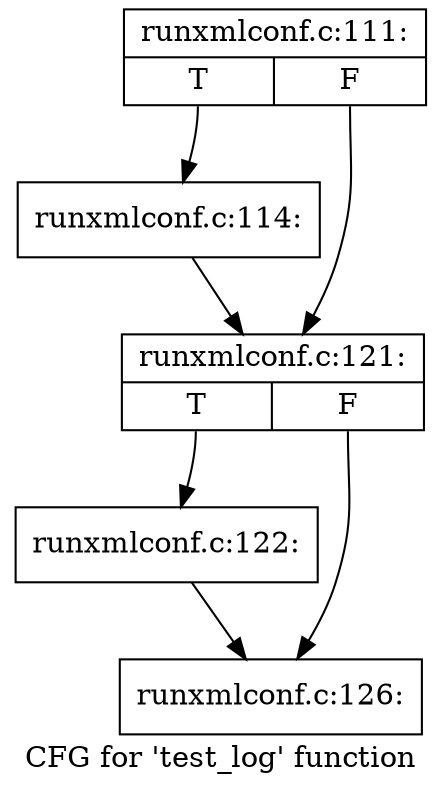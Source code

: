 digraph "CFG for 'test_log' function" {
	label="CFG for 'test_log' function";

	Node0x3c52a30 [shape=record,label="{runxmlconf.c:111:|{<s0>T|<s1>F}}"];
	Node0x3c52a30:s0 -> Node0x3c53090;
	Node0x3c52a30:s1 -> Node0x3c530e0;
	Node0x3c53090 [shape=record,label="{runxmlconf.c:114:}"];
	Node0x3c53090 -> Node0x3c530e0;
	Node0x3c530e0 [shape=record,label="{runxmlconf.c:121:|{<s0>T|<s1>F}}"];
	Node0x3c530e0:s0 -> Node0x3c7a650;
	Node0x3c530e0:s1 -> Node0x3c7b140;
	Node0x3c7a650 [shape=record,label="{runxmlconf.c:122:}"];
	Node0x3c7a650 -> Node0x3c7b140;
	Node0x3c7b140 [shape=record,label="{runxmlconf.c:126:}"];
}
